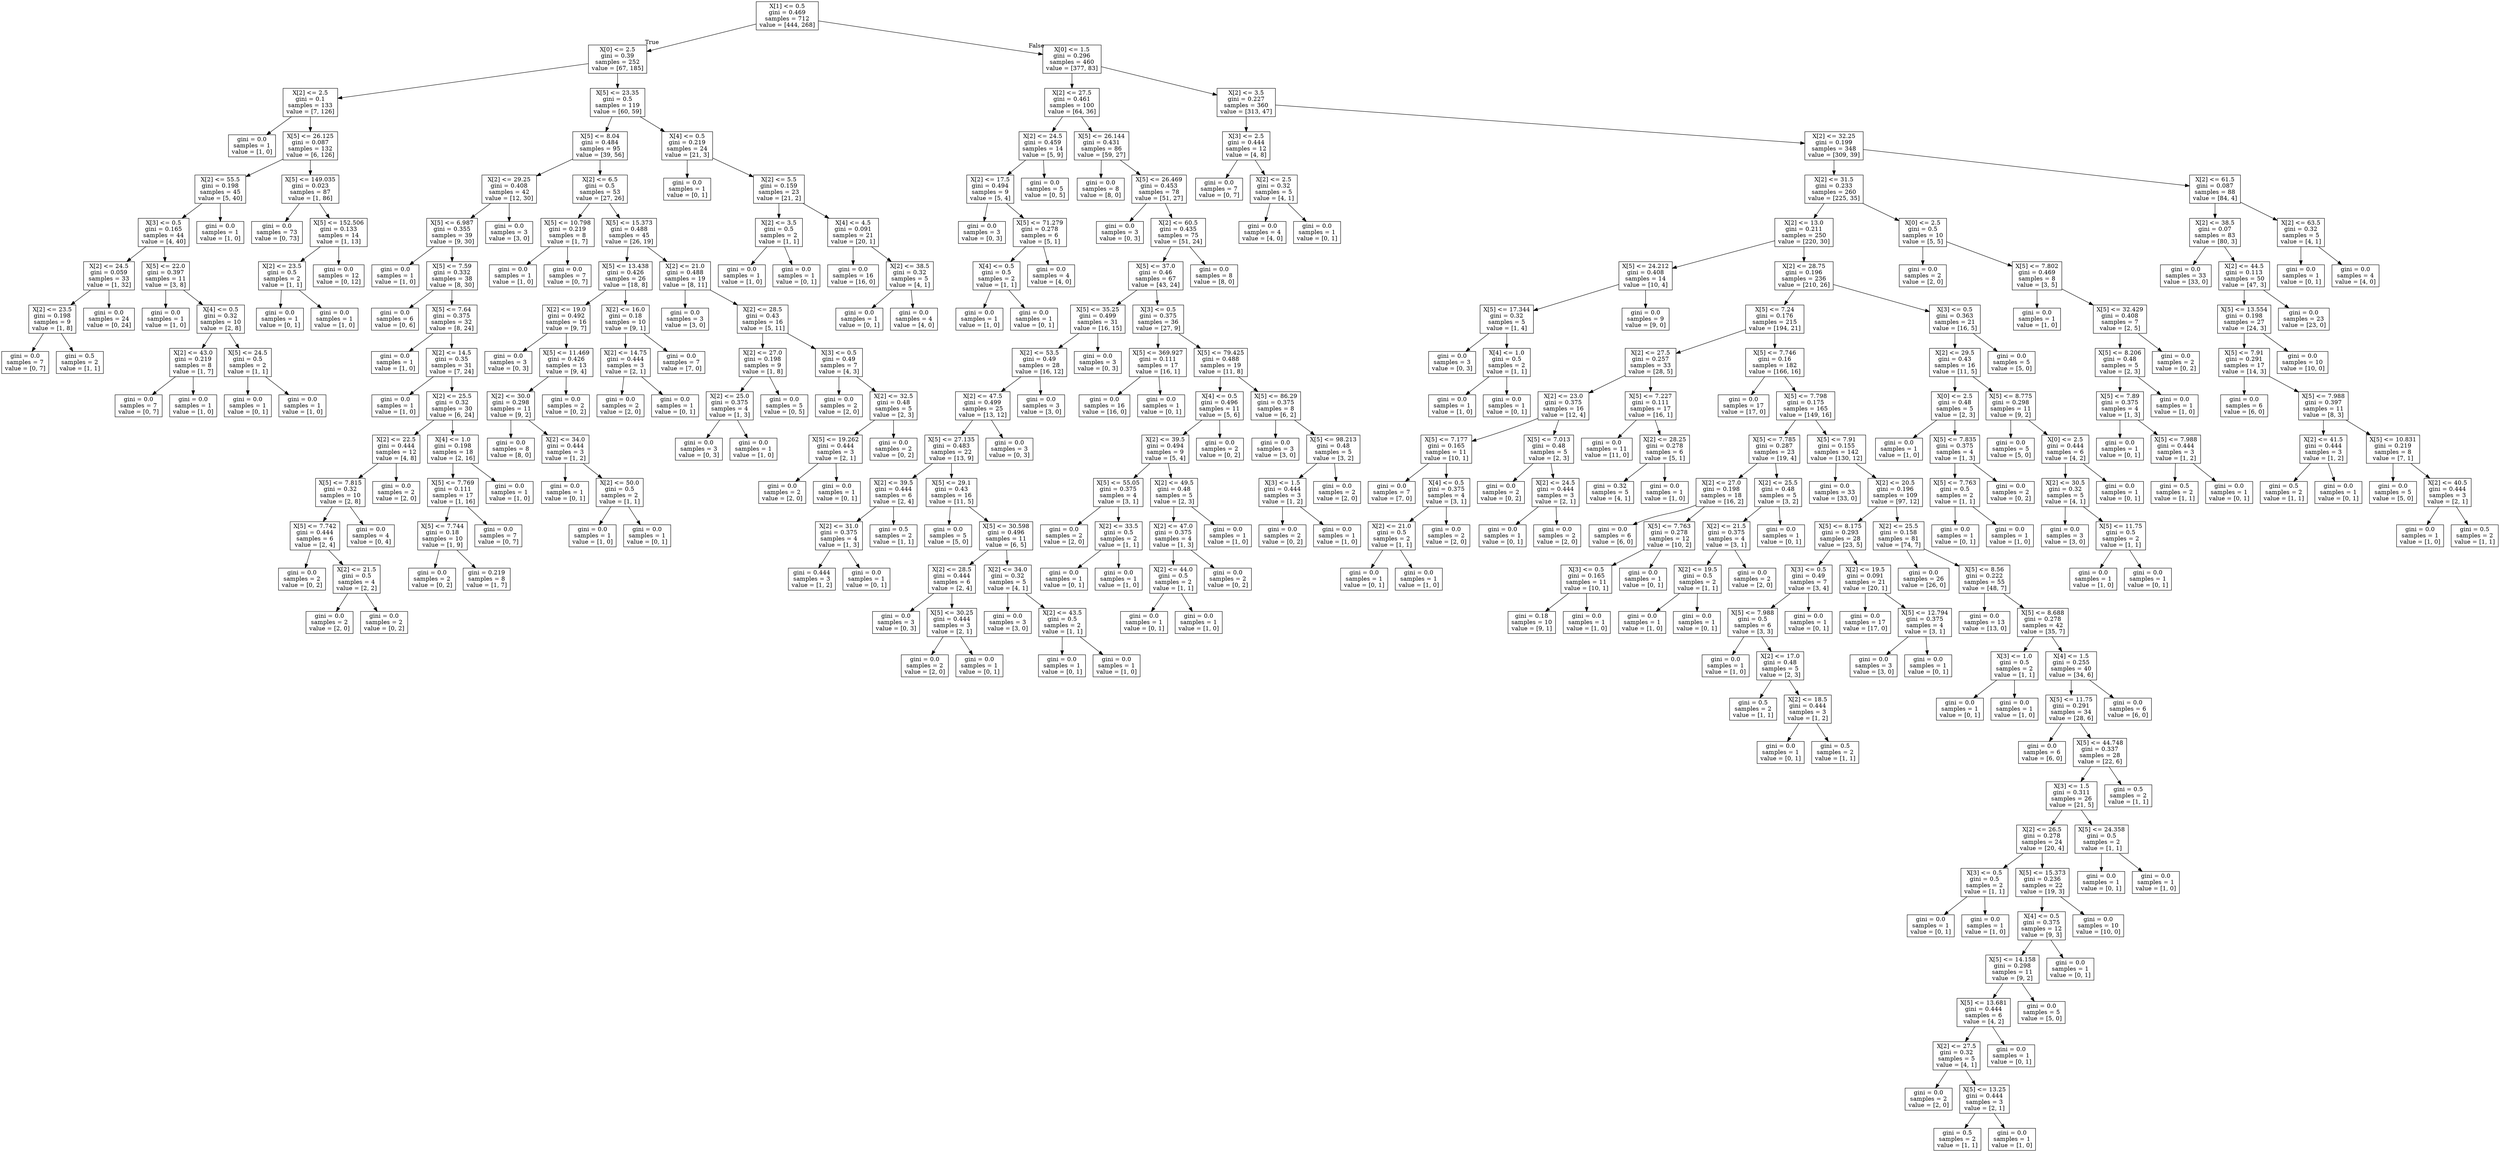 digraph Tree {
node [shape=box] ;
0 [label="X[1] <= 0.5\ngini = 0.469\nsamples = 712\nvalue = [444, 268]"] ;
1 [label="X[0] <= 2.5\ngini = 0.39\nsamples = 252\nvalue = [67, 185]"] ;
0 -> 1 [labeldistance=2.5, labelangle=45, headlabel="True"] ;
2 [label="X[2] <= 2.5\ngini = 0.1\nsamples = 133\nvalue = [7, 126]"] ;
1 -> 2 ;
3 [label="gini = 0.0\nsamples = 1\nvalue = [1, 0]"] ;
2 -> 3 ;
4 [label="X[5] <= 26.125\ngini = 0.087\nsamples = 132\nvalue = [6, 126]"] ;
2 -> 4 ;
5 [label="X[2] <= 55.5\ngini = 0.198\nsamples = 45\nvalue = [5, 40]"] ;
4 -> 5 ;
6 [label="X[3] <= 0.5\ngini = 0.165\nsamples = 44\nvalue = [4, 40]"] ;
5 -> 6 ;
7 [label="X[2] <= 24.5\ngini = 0.059\nsamples = 33\nvalue = [1, 32]"] ;
6 -> 7 ;
8 [label="X[2] <= 23.5\ngini = 0.198\nsamples = 9\nvalue = [1, 8]"] ;
7 -> 8 ;
9 [label="gini = 0.0\nsamples = 7\nvalue = [0, 7]"] ;
8 -> 9 ;
10 [label="gini = 0.5\nsamples = 2\nvalue = [1, 1]"] ;
8 -> 10 ;
11 [label="gini = 0.0\nsamples = 24\nvalue = [0, 24]"] ;
7 -> 11 ;
12 [label="X[5] <= 22.0\ngini = 0.397\nsamples = 11\nvalue = [3, 8]"] ;
6 -> 12 ;
13 [label="gini = 0.0\nsamples = 1\nvalue = [1, 0]"] ;
12 -> 13 ;
14 [label="X[4] <= 0.5\ngini = 0.32\nsamples = 10\nvalue = [2, 8]"] ;
12 -> 14 ;
15 [label="X[2] <= 43.0\ngini = 0.219\nsamples = 8\nvalue = [1, 7]"] ;
14 -> 15 ;
16 [label="gini = 0.0\nsamples = 7\nvalue = [0, 7]"] ;
15 -> 16 ;
17 [label="gini = 0.0\nsamples = 1\nvalue = [1, 0]"] ;
15 -> 17 ;
18 [label="X[5] <= 24.5\ngini = 0.5\nsamples = 2\nvalue = [1, 1]"] ;
14 -> 18 ;
19 [label="gini = 0.0\nsamples = 1\nvalue = [0, 1]"] ;
18 -> 19 ;
20 [label="gini = 0.0\nsamples = 1\nvalue = [1, 0]"] ;
18 -> 20 ;
21 [label="gini = 0.0\nsamples = 1\nvalue = [1, 0]"] ;
5 -> 21 ;
22 [label="X[5] <= 149.035\ngini = 0.023\nsamples = 87\nvalue = [1, 86]"] ;
4 -> 22 ;
23 [label="gini = 0.0\nsamples = 73\nvalue = [0, 73]"] ;
22 -> 23 ;
24 [label="X[5] <= 152.506\ngini = 0.133\nsamples = 14\nvalue = [1, 13]"] ;
22 -> 24 ;
25 [label="X[2] <= 23.5\ngini = 0.5\nsamples = 2\nvalue = [1, 1]"] ;
24 -> 25 ;
26 [label="gini = 0.0\nsamples = 1\nvalue = [0, 1]"] ;
25 -> 26 ;
27 [label="gini = 0.0\nsamples = 1\nvalue = [1, 0]"] ;
25 -> 27 ;
28 [label="gini = 0.0\nsamples = 12\nvalue = [0, 12]"] ;
24 -> 28 ;
29 [label="X[5] <= 23.35\ngini = 0.5\nsamples = 119\nvalue = [60, 59]"] ;
1 -> 29 ;
30 [label="X[5] <= 8.04\ngini = 0.484\nsamples = 95\nvalue = [39, 56]"] ;
29 -> 30 ;
31 [label="X[2] <= 29.25\ngini = 0.408\nsamples = 42\nvalue = [12, 30]"] ;
30 -> 31 ;
32 [label="X[5] <= 6.987\ngini = 0.355\nsamples = 39\nvalue = [9, 30]"] ;
31 -> 32 ;
33 [label="gini = 0.0\nsamples = 1\nvalue = [1, 0]"] ;
32 -> 33 ;
34 [label="X[5] <= 7.59\ngini = 0.332\nsamples = 38\nvalue = [8, 30]"] ;
32 -> 34 ;
35 [label="gini = 0.0\nsamples = 6\nvalue = [0, 6]"] ;
34 -> 35 ;
36 [label="X[5] <= 7.64\ngini = 0.375\nsamples = 32\nvalue = [8, 24]"] ;
34 -> 36 ;
37 [label="gini = 0.0\nsamples = 1\nvalue = [1, 0]"] ;
36 -> 37 ;
38 [label="X[2] <= 14.5\ngini = 0.35\nsamples = 31\nvalue = [7, 24]"] ;
36 -> 38 ;
39 [label="gini = 0.0\nsamples = 1\nvalue = [1, 0]"] ;
38 -> 39 ;
40 [label="X[2] <= 25.5\ngini = 0.32\nsamples = 30\nvalue = [6, 24]"] ;
38 -> 40 ;
41 [label="X[2] <= 22.5\ngini = 0.444\nsamples = 12\nvalue = [4, 8]"] ;
40 -> 41 ;
42 [label="X[5] <= 7.815\ngini = 0.32\nsamples = 10\nvalue = [2, 8]"] ;
41 -> 42 ;
43 [label="X[5] <= 7.742\ngini = 0.444\nsamples = 6\nvalue = [2, 4]"] ;
42 -> 43 ;
44 [label="gini = 0.0\nsamples = 2\nvalue = [0, 2]"] ;
43 -> 44 ;
45 [label="X[2] <= 21.5\ngini = 0.5\nsamples = 4\nvalue = [2, 2]"] ;
43 -> 45 ;
46 [label="gini = 0.0\nsamples = 2\nvalue = [2, 0]"] ;
45 -> 46 ;
47 [label="gini = 0.0\nsamples = 2\nvalue = [0, 2]"] ;
45 -> 47 ;
48 [label="gini = 0.0\nsamples = 4\nvalue = [0, 4]"] ;
42 -> 48 ;
49 [label="gini = 0.0\nsamples = 2\nvalue = [2, 0]"] ;
41 -> 49 ;
50 [label="X[4] <= 1.0\ngini = 0.198\nsamples = 18\nvalue = [2, 16]"] ;
40 -> 50 ;
51 [label="X[5] <= 7.769\ngini = 0.111\nsamples = 17\nvalue = [1, 16]"] ;
50 -> 51 ;
52 [label="X[5] <= 7.744\ngini = 0.18\nsamples = 10\nvalue = [1, 9]"] ;
51 -> 52 ;
53 [label="gini = 0.0\nsamples = 2\nvalue = [0, 2]"] ;
52 -> 53 ;
54 [label="gini = 0.219\nsamples = 8\nvalue = [1, 7]"] ;
52 -> 54 ;
55 [label="gini = 0.0\nsamples = 7\nvalue = [0, 7]"] ;
51 -> 55 ;
56 [label="gini = 0.0\nsamples = 1\nvalue = [1, 0]"] ;
50 -> 56 ;
57 [label="gini = 0.0\nsamples = 3\nvalue = [3, 0]"] ;
31 -> 57 ;
58 [label="X[2] <= 6.5\ngini = 0.5\nsamples = 53\nvalue = [27, 26]"] ;
30 -> 58 ;
59 [label="X[5] <= 10.798\ngini = 0.219\nsamples = 8\nvalue = [1, 7]"] ;
58 -> 59 ;
60 [label="gini = 0.0\nsamples = 1\nvalue = [1, 0]"] ;
59 -> 60 ;
61 [label="gini = 0.0\nsamples = 7\nvalue = [0, 7]"] ;
59 -> 61 ;
62 [label="X[5] <= 15.373\ngini = 0.488\nsamples = 45\nvalue = [26, 19]"] ;
58 -> 62 ;
63 [label="X[5] <= 13.438\ngini = 0.426\nsamples = 26\nvalue = [18, 8]"] ;
62 -> 63 ;
64 [label="X[2] <= 19.0\ngini = 0.492\nsamples = 16\nvalue = [9, 7]"] ;
63 -> 64 ;
65 [label="gini = 0.0\nsamples = 3\nvalue = [0, 3]"] ;
64 -> 65 ;
66 [label="X[5] <= 11.469\ngini = 0.426\nsamples = 13\nvalue = [9, 4]"] ;
64 -> 66 ;
67 [label="X[2] <= 30.0\ngini = 0.298\nsamples = 11\nvalue = [9, 2]"] ;
66 -> 67 ;
68 [label="gini = 0.0\nsamples = 8\nvalue = [8, 0]"] ;
67 -> 68 ;
69 [label="X[2] <= 34.0\ngini = 0.444\nsamples = 3\nvalue = [1, 2]"] ;
67 -> 69 ;
70 [label="gini = 0.0\nsamples = 1\nvalue = [0, 1]"] ;
69 -> 70 ;
71 [label="X[2] <= 50.0\ngini = 0.5\nsamples = 2\nvalue = [1, 1]"] ;
69 -> 71 ;
72 [label="gini = 0.0\nsamples = 1\nvalue = [1, 0]"] ;
71 -> 72 ;
73 [label="gini = 0.0\nsamples = 1\nvalue = [0, 1]"] ;
71 -> 73 ;
74 [label="gini = 0.0\nsamples = 2\nvalue = [0, 2]"] ;
66 -> 74 ;
75 [label="X[2] <= 16.0\ngini = 0.18\nsamples = 10\nvalue = [9, 1]"] ;
63 -> 75 ;
76 [label="X[2] <= 14.75\ngini = 0.444\nsamples = 3\nvalue = [2, 1]"] ;
75 -> 76 ;
77 [label="gini = 0.0\nsamples = 2\nvalue = [2, 0]"] ;
76 -> 77 ;
78 [label="gini = 0.0\nsamples = 1\nvalue = [0, 1]"] ;
76 -> 78 ;
79 [label="gini = 0.0\nsamples = 7\nvalue = [7, 0]"] ;
75 -> 79 ;
80 [label="X[2] <= 21.0\ngini = 0.488\nsamples = 19\nvalue = [8, 11]"] ;
62 -> 80 ;
81 [label="gini = 0.0\nsamples = 3\nvalue = [3, 0]"] ;
80 -> 81 ;
82 [label="X[2] <= 28.5\ngini = 0.43\nsamples = 16\nvalue = [5, 11]"] ;
80 -> 82 ;
83 [label="X[2] <= 27.0\ngini = 0.198\nsamples = 9\nvalue = [1, 8]"] ;
82 -> 83 ;
84 [label="X[2] <= 25.0\ngini = 0.375\nsamples = 4\nvalue = [1, 3]"] ;
83 -> 84 ;
85 [label="gini = 0.0\nsamples = 3\nvalue = [0, 3]"] ;
84 -> 85 ;
86 [label="gini = 0.0\nsamples = 1\nvalue = [1, 0]"] ;
84 -> 86 ;
87 [label="gini = 0.0\nsamples = 5\nvalue = [0, 5]"] ;
83 -> 87 ;
88 [label="X[3] <= 0.5\ngini = 0.49\nsamples = 7\nvalue = [4, 3]"] ;
82 -> 88 ;
89 [label="gini = 0.0\nsamples = 2\nvalue = [2, 0]"] ;
88 -> 89 ;
90 [label="X[2] <= 32.5\ngini = 0.48\nsamples = 5\nvalue = [2, 3]"] ;
88 -> 90 ;
91 [label="X[5] <= 19.262\ngini = 0.444\nsamples = 3\nvalue = [2, 1]"] ;
90 -> 91 ;
92 [label="gini = 0.0\nsamples = 2\nvalue = [2, 0]"] ;
91 -> 92 ;
93 [label="gini = 0.0\nsamples = 1\nvalue = [0, 1]"] ;
91 -> 93 ;
94 [label="gini = 0.0\nsamples = 2\nvalue = [0, 2]"] ;
90 -> 94 ;
95 [label="X[4] <= 0.5\ngini = 0.219\nsamples = 24\nvalue = [21, 3]"] ;
29 -> 95 ;
96 [label="gini = 0.0\nsamples = 1\nvalue = [0, 1]"] ;
95 -> 96 ;
97 [label="X[2] <= 5.5\ngini = 0.159\nsamples = 23\nvalue = [21, 2]"] ;
95 -> 97 ;
98 [label="X[2] <= 3.5\ngini = 0.5\nsamples = 2\nvalue = [1, 1]"] ;
97 -> 98 ;
99 [label="gini = 0.0\nsamples = 1\nvalue = [1, 0]"] ;
98 -> 99 ;
100 [label="gini = 0.0\nsamples = 1\nvalue = [0, 1]"] ;
98 -> 100 ;
101 [label="X[4] <= 4.5\ngini = 0.091\nsamples = 21\nvalue = [20, 1]"] ;
97 -> 101 ;
102 [label="gini = 0.0\nsamples = 16\nvalue = [16, 0]"] ;
101 -> 102 ;
103 [label="X[2] <= 38.5\ngini = 0.32\nsamples = 5\nvalue = [4, 1]"] ;
101 -> 103 ;
104 [label="gini = 0.0\nsamples = 1\nvalue = [0, 1]"] ;
103 -> 104 ;
105 [label="gini = 0.0\nsamples = 4\nvalue = [4, 0]"] ;
103 -> 105 ;
106 [label="X[0] <= 1.5\ngini = 0.296\nsamples = 460\nvalue = [377, 83]"] ;
0 -> 106 [labeldistance=2.5, labelangle=-45, headlabel="False"] ;
107 [label="X[2] <= 27.5\ngini = 0.461\nsamples = 100\nvalue = [64, 36]"] ;
106 -> 107 ;
108 [label="X[2] <= 24.5\ngini = 0.459\nsamples = 14\nvalue = [5, 9]"] ;
107 -> 108 ;
109 [label="X[2] <= 17.5\ngini = 0.494\nsamples = 9\nvalue = [5, 4]"] ;
108 -> 109 ;
110 [label="gini = 0.0\nsamples = 3\nvalue = [0, 3]"] ;
109 -> 110 ;
111 [label="X[5] <= 71.279\ngini = 0.278\nsamples = 6\nvalue = [5, 1]"] ;
109 -> 111 ;
112 [label="X[4] <= 0.5\ngini = 0.5\nsamples = 2\nvalue = [1, 1]"] ;
111 -> 112 ;
113 [label="gini = 0.0\nsamples = 1\nvalue = [1, 0]"] ;
112 -> 113 ;
114 [label="gini = 0.0\nsamples = 1\nvalue = [0, 1]"] ;
112 -> 114 ;
115 [label="gini = 0.0\nsamples = 4\nvalue = [4, 0]"] ;
111 -> 115 ;
116 [label="gini = 0.0\nsamples = 5\nvalue = [0, 5]"] ;
108 -> 116 ;
117 [label="X[5] <= 26.144\ngini = 0.431\nsamples = 86\nvalue = [59, 27]"] ;
107 -> 117 ;
118 [label="gini = 0.0\nsamples = 8\nvalue = [8, 0]"] ;
117 -> 118 ;
119 [label="X[5] <= 26.469\ngini = 0.453\nsamples = 78\nvalue = [51, 27]"] ;
117 -> 119 ;
120 [label="gini = 0.0\nsamples = 3\nvalue = [0, 3]"] ;
119 -> 120 ;
121 [label="X[2] <= 60.5\ngini = 0.435\nsamples = 75\nvalue = [51, 24]"] ;
119 -> 121 ;
122 [label="X[5] <= 37.0\ngini = 0.46\nsamples = 67\nvalue = [43, 24]"] ;
121 -> 122 ;
123 [label="X[5] <= 35.25\ngini = 0.499\nsamples = 31\nvalue = [16, 15]"] ;
122 -> 123 ;
124 [label="X[2] <= 53.5\ngini = 0.49\nsamples = 28\nvalue = [16, 12]"] ;
123 -> 124 ;
125 [label="X[2] <= 47.5\ngini = 0.499\nsamples = 25\nvalue = [13, 12]"] ;
124 -> 125 ;
126 [label="X[5] <= 27.135\ngini = 0.483\nsamples = 22\nvalue = [13, 9]"] ;
125 -> 126 ;
127 [label="X[2] <= 39.5\ngini = 0.444\nsamples = 6\nvalue = [2, 4]"] ;
126 -> 127 ;
128 [label="X[2] <= 31.0\ngini = 0.375\nsamples = 4\nvalue = [1, 3]"] ;
127 -> 128 ;
129 [label="gini = 0.444\nsamples = 3\nvalue = [1, 2]"] ;
128 -> 129 ;
130 [label="gini = 0.0\nsamples = 1\nvalue = [0, 1]"] ;
128 -> 130 ;
131 [label="gini = 0.5\nsamples = 2\nvalue = [1, 1]"] ;
127 -> 131 ;
132 [label="X[5] <= 29.1\ngini = 0.43\nsamples = 16\nvalue = [11, 5]"] ;
126 -> 132 ;
133 [label="gini = 0.0\nsamples = 5\nvalue = [5, 0]"] ;
132 -> 133 ;
134 [label="X[5] <= 30.598\ngini = 0.496\nsamples = 11\nvalue = [6, 5]"] ;
132 -> 134 ;
135 [label="X[2] <= 28.5\ngini = 0.444\nsamples = 6\nvalue = [2, 4]"] ;
134 -> 135 ;
136 [label="gini = 0.0\nsamples = 3\nvalue = [0, 3]"] ;
135 -> 136 ;
137 [label="X[5] <= 30.25\ngini = 0.444\nsamples = 3\nvalue = [2, 1]"] ;
135 -> 137 ;
138 [label="gini = 0.0\nsamples = 2\nvalue = [2, 0]"] ;
137 -> 138 ;
139 [label="gini = 0.0\nsamples = 1\nvalue = [0, 1]"] ;
137 -> 139 ;
140 [label="X[2] <= 34.0\ngini = 0.32\nsamples = 5\nvalue = [4, 1]"] ;
134 -> 140 ;
141 [label="gini = 0.0\nsamples = 3\nvalue = [3, 0]"] ;
140 -> 141 ;
142 [label="X[2] <= 43.5\ngini = 0.5\nsamples = 2\nvalue = [1, 1]"] ;
140 -> 142 ;
143 [label="gini = 0.0\nsamples = 1\nvalue = [0, 1]"] ;
142 -> 143 ;
144 [label="gini = 0.0\nsamples = 1\nvalue = [1, 0]"] ;
142 -> 144 ;
145 [label="gini = 0.0\nsamples = 3\nvalue = [0, 3]"] ;
125 -> 145 ;
146 [label="gini = 0.0\nsamples = 3\nvalue = [3, 0]"] ;
124 -> 146 ;
147 [label="gini = 0.0\nsamples = 3\nvalue = [0, 3]"] ;
123 -> 147 ;
148 [label="X[3] <= 0.5\ngini = 0.375\nsamples = 36\nvalue = [27, 9]"] ;
122 -> 148 ;
149 [label="X[5] <= 369.927\ngini = 0.111\nsamples = 17\nvalue = [16, 1]"] ;
148 -> 149 ;
150 [label="gini = 0.0\nsamples = 16\nvalue = [16, 0]"] ;
149 -> 150 ;
151 [label="gini = 0.0\nsamples = 1\nvalue = [0, 1]"] ;
149 -> 151 ;
152 [label="X[5] <= 79.425\ngini = 0.488\nsamples = 19\nvalue = [11, 8]"] ;
148 -> 152 ;
153 [label="X[4] <= 0.5\ngini = 0.496\nsamples = 11\nvalue = [5, 6]"] ;
152 -> 153 ;
154 [label="X[2] <= 39.5\ngini = 0.494\nsamples = 9\nvalue = [5, 4]"] ;
153 -> 154 ;
155 [label="X[5] <= 55.05\ngini = 0.375\nsamples = 4\nvalue = [3, 1]"] ;
154 -> 155 ;
156 [label="gini = 0.0\nsamples = 2\nvalue = [2, 0]"] ;
155 -> 156 ;
157 [label="X[2] <= 33.5\ngini = 0.5\nsamples = 2\nvalue = [1, 1]"] ;
155 -> 157 ;
158 [label="gini = 0.0\nsamples = 1\nvalue = [0, 1]"] ;
157 -> 158 ;
159 [label="gini = 0.0\nsamples = 1\nvalue = [1, 0]"] ;
157 -> 159 ;
160 [label="X[2] <= 49.5\ngini = 0.48\nsamples = 5\nvalue = [2, 3]"] ;
154 -> 160 ;
161 [label="X[2] <= 47.0\ngini = 0.375\nsamples = 4\nvalue = [1, 3]"] ;
160 -> 161 ;
162 [label="X[2] <= 44.0\ngini = 0.5\nsamples = 2\nvalue = [1, 1]"] ;
161 -> 162 ;
163 [label="gini = 0.0\nsamples = 1\nvalue = [0, 1]"] ;
162 -> 163 ;
164 [label="gini = 0.0\nsamples = 1\nvalue = [1, 0]"] ;
162 -> 164 ;
165 [label="gini = 0.0\nsamples = 2\nvalue = [0, 2]"] ;
161 -> 165 ;
166 [label="gini = 0.0\nsamples = 1\nvalue = [1, 0]"] ;
160 -> 166 ;
167 [label="gini = 0.0\nsamples = 2\nvalue = [0, 2]"] ;
153 -> 167 ;
168 [label="X[5] <= 86.29\ngini = 0.375\nsamples = 8\nvalue = [6, 2]"] ;
152 -> 168 ;
169 [label="gini = 0.0\nsamples = 3\nvalue = [3, 0]"] ;
168 -> 169 ;
170 [label="X[5] <= 98.213\ngini = 0.48\nsamples = 5\nvalue = [3, 2]"] ;
168 -> 170 ;
171 [label="X[3] <= 1.5\ngini = 0.444\nsamples = 3\nvalue = [1, 2]"] ;
170 -> 171 ;
172 [label="gini = 0.0\nsamples = 2\nvalue = [0, 2]"] ;
171 -> 172 ;
173 [label="gini = 0.0\nsamples = 1\nvalue = [1, 0]"] ;
171 -> 173 ;
174 [label="gini = 0.0\nsamples = 2\nvalue = [2, 0]"] ;
170 -> 174 ;
175 [label="gini = 0.0\nsamples = 8\nvalue = [8, 0]"] ;
121 -> 175 ;
176 [label="X[2] <= 3.5\ngini = 0.227\nsamples = 360\nvalue = [313, 47]"] ;
106 -> 176 ;
177 [label="X[3] <= 2.5\ngini = 0.444\nsamples = 12\nvalue = [4, 8]"] ;
176 -> 177 ;
178 [label="gini = 0.0\nsamples = 7\nvalue = [0, 7]"] ;
177 -> 178 ;
179 [label="X[2] <= 2.5\ngini = 0.32\nsamples = 5\nvalue = [4, 1]"] ;
177 -> 179 ;
180 [label="gini = 0.0\nsamples = 4\nvalue = [4, 0]"] ;
179 -> 180 ;
181 [label="gini = 0.0\nsamples = 1\nvalue = [0, 1]"] ;
179 -> 181 ;
182 [label="X[2] <= 32.25\ngini = 0.199\nsamples = 348\nvalue = [309, 39]"] ;
176 -> 182 ;
183 [label="X[2] <= 31.5\ngini = 0.233\nsamples = 260\nvalue = [225, 35]"] ;
182 -> 183 ;
184 [label="X[2] <= 13.0\ngini = 0.211\nsamples = 250\nvalue = [220, 30]"] ;
183 -> 184 ;
185 [label="X[5] <= 24.212\ngini = 0.408\nsamples = 14\nvalue = [10, 4]"] ;
184 -> 185 ;
186 [label="X[5] <= 17.344\ngini = 0.32\nsamples = 5\nvalue = [1, 4]"] ;
185 -> 186 ;
187 [label="gini = 0.0\nsamples = 3\nvalue = [0, 3]"] ;
186 -> 187 ;
188 [label="X[4] <= 1.0\ngini = 0.5\nsamples = 2\nvalue = [1, 1]"] ;
186 -> 188 ;
189 [label="gini = 0.0\nsamples = 1\nvalue = [1, 0]"] ;
188 -> 189 ;
190 [label="gini = 0.0\nsamples = 1\nvalue = [0, 1]"] ;
188 -> 190 ;
191 [label="gini = 0.0\nsamples = 9\nvalue = [9, 0]"] ;
185 -> 191 ;
192 [label="X[2] <= 28.75\ngini = 0.196\nsamples = 236\nvalue = [210, 26]"] ;
184 -> 192 ;
193 [label="X[5] <= 7.24\ngini = 0.176\nsamples = 215\nvalue = [194, 21]"] ;
192 -> 193 ;
194 [label="X[2] <= 27.5\ngini = 0.257\nsamples = 33\nvalue = [28, 5]"] ;
193 -> 194 ;
195 [label="X[2] <= 23.0\ngini = 0.375\nsamples = 16\nvalue = [12, 4]"] ;
194 -> 195 ;
196 [label="X[5] <= 7.177\ngini = 0.165\nsamples = 11\nvalue = [10, 1]"] ;
195 -> 196 ;
197 [label="gini = 0.0\nsamples = 7\nvalue = [7, 0]"] ;
196 -> 197 ;
198 [label="X[4] <= 0.5\ngini = 0.375\nsamples = 4\nvalue = [3, 1]"] ;
196 -> 198 ;
199 [label="X[2] <= 21.0\ngini = 0.5\nsamples = 2\nvalue = [1, 1]"] ;
198 -> 199 ;
200 [label="gini = 0.0\nsamples = 1\nvalue = [0, 1]"] ;
199 -> 200 ;
201 [label="gini = 0.0\nsamples = 1\nvalue = [1, 0]"] ;
199 -> 201 ;
202 [label="gini = 0.0\nsamples = 2\nvalue = [2, 0]"] ;
198 -> 202 ;
203 [label="X[5] <= 7.013\ngini = 0.48\nsamples = 5\nvalue = [2, 3]"] ;
195 -> 203 ;
204 [label="gini = 0.0\nsamples = 2\nvalue = [0, 2]"] ;
203 -> 204 ;
205 [label="X[2] <= 24.5\ngini = 0.444\nsamples = 3\nvalue = [2, 1]"] ;
203 -> 205 ;
206 [label="gini = 0.0\nsamples = 1\nvalue = [0, 1]"] ;
205 -> 206 ;
207 [label="gini = 0.0\nsamples = 2\nvalue = [2, 0]"] ;
205 -> 207 ;
208 [label="X[5] <= 7.227\ngini = 0.111\nsamples = 17\nvalue = [16, 1]"] ;
194 -> 208 ;
209 [label="gini = 0.0\nsamples = 11\nvalue = [11, 0]"] ;
208 -> 209 ;
210 [label="X[2] <= 28.25\ngini = 0.278\nsamples = 6\nvalue = [5, 1]"] ;
208 -> 210 ;
211 [label="gini = 0.32\nsamples = 5\nvalue = [4, 1]"] ;
210 -> 211 ;
212 [label="gini = 0.0\nsamples = 1\nvalue = [1, 0]"] ;
210 -> 212 ;
213 [label="X[5] <= 7.746\ngini = 0.16\nsamples = 182\nvalue = [166, 16]"] ;
193 -> 213 ;
214 [label="gini = 0.0\nsamples = 17\nvalue = [17, 0]"] ;
213 -> 214 ;
215 [label="X[5] <= 7.798\ngini = 0.175\nsamples = 165\nvalue = [149, 16]"] ;
213 -> 215 ;
216 [label="X[5] <= 7.785\ngini = 0.287\nsamples = 23\nvalue = [19, 4]"] ;
215 -> 216 ;
217 [label="X[2] <= 27.0\ngini = 0.198\nsamples = 18\nvalue = [16, 2]"] ;
216 -> 217 ;
218 [label="gini = 0.0\nsamples = 6\nvalue = [6, 0]"] ;
217 -> 218 ;
219 [label="X[5] <= 7.763\ngini = 0.278\nsamples = 12\nvalue = [10, 2]"] ;
217 -> 219 ;
220 [label="X[3] <= 0.5\ngini = 0.165\nsamples = 11\nvalue = [10, 1]"] ;
219 -> 220 ;
221 [label="gini = 0.18\nsamples = 10\nvalue = [9, 1]"] ;
220 -> 221 ;
222 [label="gini = 0.0\nsamples = 1\nvalue = [1, 0]"] ;
220 -> 222 ;
223 [label="gini = 0.0\nsamples = 1\nvalue = [0, 1]"] ;
219 -> 223 ;
224 [label="X[2] <= 25.5\ngini = 0.48\nsamples = 5\nvalue = [3, 2]"] ;
216 -> 224 ;
225 [label="X[2] <= 21.5\ngini = 0.375\nsamples = 4\nvalue = [3, 1]"] ;
224 -> 225 ;
226 [label="X[2] <= 19.5\ngini = 0.5\nsamples = 2\nvalue = [1, 1]"] ;
225 -> 226 ;
227 [label="gini = 0.0\nsamples = 1\nvalue = [1, 0]"] ;
226 -> 227 ;
228 [label="gini = 0.0\nsamples = 1\nvalue = [0, 1]"] ;
226 -> 228 ;
229 [label="gini = 0.0\nsamples = 2\nvalue = [2, 0]"] ;
225 -> 229 ;
230 [label="gini = 0.0\nsamples = 1\nvalue = [0, 1]"] ;
224 -> 230 ;
231 [label="X[5] <= 7.91\ngini = 0.155\nsamples = 142\nvalue = [130, 12]"] ;
215 -> 231 ;
232 [label="gini = 0.0\nsamples = 33\nvalue = [33, 0]"] ;
231 -> 232 ;
233 [label="X[2] <= 20.5\ngini = 0.196\nsamples = 109\nvalue = [97, 12]"] ;
231 -> 233 ;
234 [label="X[5] <= 8.175\ngini = 0.293\nsamples = 28\nvalue = [23, 5]"] ;
233 -> 234 ;
235 [label="X[3] <= 0.5\ngini = 0.49\nsamples = 7\nvalue = [3, 4]"] ;
234 -> 235 ;
236 [label="X[5] <= 7.988\ngini = 0.5\nsamples = 6\nvalue = [3, 3]"] ;
235 -> 236 ;
237 [label="gini = 0.0\nsamples = 1\nvalue = [1, 0]"] ;
236 -> 237 ;
238 [label="X[2] <= 17.0\ngini = 0.48\nsamples = 5\nvalue = [2, 3]"] ;
236 -> 238 ;
239 [label="gini = 0.5\nsamples = 2\nvalue = [1, 1]"] ;
238 -> 239 ;
240 [label="X[2] <= 18.5\ngini = 0.444\nsamples = 3\nvalue = [1, 2]"] ;
238 -> 240 ;
241 [label="gini = 0.0\nsamples = 1\nvalue = [0, 1]"] ;
240 -> 241 ;
242 [label="gini = 0.5\nsamples = 2\nvalue = [1, 1]"] ;
240 -> 242 ;
243 [label="gini = 0.0\nsamples = 1\nvalue = [0, 1]"] ;
235 -> 243 ;
244 [label="X[2] <= 19.5\ngini = 0.091\nsamples = 21\nvalue = [20, 1]"] ;
234 -> 244 ;
245 [label="gini = 0.0\nsamples = 17\nvalue = [17, 0]"] ;
244 -> 245 ;
246 [label="X[5] <= 12.794\ngini = 0.375\nsamples = 4\nvalue = [3, 1]"] ;
244 -> 246 ;
247 [label="gini = 0.0\nsamples = 3\nvalue = [3, 0]"] ;
246 -> 247 ;
248 [label="gini = 0.0\nsamples = 1\nvalue = [0, 1]"] ;
246 -> 248 ;
249 [label="X[2] <= 25.5\ngini = 0.158\nsamples = 81\nvalue = [74, 7]"] ;
233 -> 249 ;
250 [label="gini = 0.0\nsamples = 26\nvalue = [26, 0]"] ;
249 -> 250 ;
251 [label="X[5] <= 8.56\ngini = 0.222\nsamples = 55\nvalue = [48, 7]"] ;
249 -> 251 ;
252 [label="gini = 0.0\nsamples = 13\nvalue = [13, 0]"] ;
251 -> 252 ;
253 [label="X[5] <= 8.688\ngini = 0.278\nsamples = 42\nvalue = [35, 7]"] ;
251 -> 253 ;
254 [label="X[3] <= 1.0\ngini = 0.5\nsamples = 2\nvalue = [1, 1]"] ;
253 -> 254 ;
255 [label="gini = 0.0\nsamples = 1\nvalue = [0, 1]"] ;
254 -> 255 ;
256 [label="gini = 0.0\nsamples = 1\nvalue = [1, 0]"] ;
254 -> 256 ;
257 [label="X[4] <= 1.5\ngini = 0.255\nsamples = 40\nvalue = [34, 6]"] ;
253 -> 257 ;
258 [label="X[5] <= 11.75\ngini = 0.291\nsamples = 34\nvalue = [28, 6]"] ;
257 -> 258 ;
259 [label="gini = 0.0\nsamples = 6\nvalue = [6, 0]"] ;
258 -> 259 ;
260 [label="X[5] <= 44.748\ngini = 0.337\nsamples = 28\nvalue = [22, 6]"] ;
258 -> 260 ;
261 [label="X[3] <= 1.5\ngini = 0.311\nsamples = 26\nvalue = [21, 5]"] ;
260 -> 261 ;
262 [label="X[2] <= 26.5\ngini = 0.278\nsamples = 24\nvalue = [20, 4]"] ;
261 -> 262 ;
263 [label="X[3] <= 0.5\ngini = 0.5\nsamples = 2\nvalue = [1, 1]"] ;
262 -> 263 ;
264 [label="gini = 0.0\nsamples = 1\nvalue = [0, 1]"] ;
263 -> 264 ;
265 [label="gini = 0.0\nsamples = 1\nvalue = [1, 0]"] ;
263 -> 265 ;
266 [label="X[5] <= 15.373\ngini = 0.236\nsamples = 22\nvalue = [19, 3]"] ;
262 -> 266 ;
267 [label="X[4] <= 0.5\ngini = 0.375\nsamples = 12\nvalue = [9, 3]"] ;
266 -> 267 ;
268 [label="X[5] <= 14.158\ngini = 0.298\nsamples = 11\nvalue = [9, 2]"] ;
267 -> 268 ;
269 [label="X[5] <= 13.681\ngini = 0.444\nsamples = 6\nvalue = [4, 2]"] ;
268 -> 269 ;
270 [label="X[2] <= 27.5\ngini = 0.32\nsamples = 5\nvalue = [4, 1]"] ;
269 -> 270 ;
271 [label="gini = 0.0\nsamples = 2\nvalue = [2, 0]"] ;
270 -> 271 ;
272 [label="X[5] <= 13.25\ngini = 0.444\nsamples = 3\nvalue = [2, 1]"] ;
270 -> 272 ;
273 [label="gini = 0.5\nsamples = 2\nvalue = [1, 1]"] ;
272 -> 273 ;
274 [label="gini = 0.0\nsamples = 1\nvalue = [1, 0]"] ;
272 -> 274 ;
275 [label="gini = 0.0\nsamples = 1\nvalue = [0, 1]"] ;
269 -> 275 ;
276 [label="gini = 0.0\nsamples = 5\nvalue = [5, 0]"] ;
268 -> 276 ;
277 [label="gini = 0.0\nsamples = 1\nvalue = [0, 1]"] ;
267 -> 277 ;
278 [label="gini = 0.0\nsamples = 10\nvalue = [10, 0]"] ;
266 -> 278 ;
279 [label="X[5] <= 24.358\ngini = 0.5\nsamples = 2\nvalue = [1, 1]"] ;
261 -> 279 ;
280 [label="gini = 0.0\nsamples = 1\nvalue = [0, 1]"] ;
279 -> 280 ;
281 [label="gini = 0.0\nsamples = 1\nvalue = [1, 0]"] ;
279 -> 281 ;
282 [label="gini = 0.5\nsamples = 2\nvalue = [1, 1]"] ;
260 -> 282 ;
283 [label="gini = 0.0\nsamples = 6\nvalue = [6, 0]"] ;
257 -> 283 ;
284 [label="X[3] <= 0.5\ngini = 0.363\nsamples = 21\nvalue = [16, 5]"] ;
192 -> 284 ;
285 [label="X[2] <= 29.5\ngini = 0.43\nsamples = 16\nvalue = [11, 5]"] ;
284 -> 285 ;
286 [label="X[0] <= 2.5\ngini = 0.48\nsamples = 5\nvalue = [2, 3]"] ;
285 -> 286 ;
287 [label="gini = 0.0\nsamples = 1\nvalue = [1, 0]"] ;
286 -> 287 ;
288 [label="X[5] <= 7.835\ngini = 0.375\nsamples = 4\nvalue = [1, 3]"] ;
286 -> 288 ;
289 [label="X[5] <= 7.763\ngini = 0.5\nsamples = 2\nvalue = [1, 1]"] ;
288 -> 289 ;
290 [label="gini = 0.0\nsamples = 1\nvalue = [0, 1]"] ;
289 -> 290 ;
291 [label="gini = 0.0\nsamples = 1\nvalue = [1, 0]"] ;
289 -> 291 ;
292 [label="gini = 0.0\nsamples = 2\nvalue = [0, 2]"] ;
288 -> 292 ;
293 [label="X[5] <= 8.775\ngini = 0.298\nsamples = 11\nvalue = [9, 2]"] ;
285 -> 293 ;
294 [label="gini = 0.0\nsamples = 5\nvalue = [5, 0]"] ;
293 -> 294 ;
295 [label="X[0] <= 2.5\ngini = 0.444\nsamples = 6\nvalue = [4, 2]"] ;
293 -> 295 ;
296 [label="X[2] <= 30.5\ngini = 0.32\nsamples = 5\nvalue = [4, 1]"] ;
295 -> 296 ;
297 [label="gini = 0.0\nsamples = 3\nvalue = [3, 0]"] ;
296 -> 297 ;
298 [label="X[5] <= 11.75\ngini = 0.5\nsamples = 2\nvalue = [1, 1]"] ;
296 -> 298 ;
299 [label="gini = 0.0\nsamples = 1\nvalue = [1, 0]"] ;
298 -> 299 ;
300 [label="gini = 0.0\nsamples = 1\nvalue = [0, 1]"] ;
298 -> 300 ;
301 [label="gini = 0.0\nsamples = 1\nvalue = [0, 1]"] ;
295 -> 301 ;
302 [label="gini = 0.0\nsamples = 5\nvalue = [5, 0]"] ;
284 -> 302 ;
303 [label="X[0] <= 2.5\ngini = 0.5\nsamples = 10\nvalue = [5, 5]"] ;
183 -> 303 ;
304 [label="gini = 0.0\nsamples = 2\nvalue = [2, 0]"] ;
303 -> 304 ;
305 [label="X[5] <= 7.802\ngini = 0.469\nsamples = 8\nvalue = [3, 5]"] ;
303 -> 305 ;
306 [label="gini = 0.0\nsamples = 1\nvalue = [1, 0]"] ;
305 -> 306 ;
307 [label="X[5] <= 32.429\ngini = 0.408\nsamples = 7\nvalue = [2, 5]"] ;
305 -> 307 ;
308 [label="X[5] <= 8.206\ngini = 0.48\nsamples = 5\nvalue = [2, 3]"] ;
307 -> 308 ;
309 [label="X[5] <= 7.89\ngini = 0.375\nsamples = 4\nvalue = [1, 3]"] ;
308 -> 309 ;
310 [label="gini = 0.0\nsamples = 1\nvalue = [0, 1]"] ;
309 -> 310 ;
311 [label="X[5] <= 7.988\ngini = 0.444\nsamples = 3\nvalue = [1, 2]"] ;
309 -> 311 ;
312 [label="gini = 0.5\nsamples = 2\nvalue = [1, 1]"] ;
311 -> 312 ;
313 [label="gini = 0.0\nsamples = 1\nvalue = [0, 1]"] ;
311 -> 313 ;
314 [label="gini = 0.0\nsamples = 1\nvalue = [1, 0]"] ;
308 -> 314 ;
315 [label="gini = 0.0\nsamples = 2\nvalue = [0, 2]"] ;
307 -> 315 ;
316 [label="X[2] <= 61.5\ngini = 0.087\nsamples = 88\nvalue = [84, 4]"] ;
182 -> 316 ;
317 [label="X[2] <= 38.5\ngini = 0.07\nsamples = 83\nvalue = [80, 3]"] ;
316 -> 317 ;
318 [label="gini = 0.0\nsamples = 33\nvalue = [33, 0]"] ;
317 -> 318 ;
319 [label="X[2] <= 44.5\ngini = 0.113\nsamples = 50\nvalue = [47, 3]"] ;
317 -> 319 ;
320 [label="X[5] <= 13.554\ngini = 0.198\nsamples = 27\nvalue = [24, 3]"] ;
319 -> 320 ;
321 [label="X[5] <= 7.91\ngini = 0.291\nsamples = 17\nvalue = [14, 3]"] ;
320 -> 321 ;
322 [label="gini = 0.0\nsamples = 6\nvalue = [6, 0]"] ;
321 -> 322 ;
323 [label="X[5] <= 7.988\ngini = 0.397\nsamples = 11\nvalue = [8, 3]"] ;
321 -> 323 ;
324 [label="X[2] <= 41.5\ngini = 0.444\nsamples = 3\nvalue = [1, 2]"] ;
323 -> 324 ;
325 [label="gini = 0.5\nsamples = 2\nvalue = [1, 1]"] ;
324 -> 325 ;
326 [label="gini = 0.0\nsamples = 1\nvalue = [0, 1]"] ;
324 -> 326 ;
327 [label="X[5] <= 10.831\ngini = 0.219\nsamples = 8\nvalue = [7, 1]"] ;
323 -> 327 ;
328 [label="gini = 0.0\nsamples = 5\nvalue = [5, 0]"] ;
327 -> 328 ;
329 [label="X[2] <= 40.5\ngini = 0.444\nsamples = 3\nvalue = [2, 1]"] ;
327 -> 329 ;
330 [label="gini = 0.0\nsamples = 1\nvalue = [1, 0]"] ;
329 -> 330 ;
331 [label="gini = 0.5\nsamples = 2\nvalue = [1, 1]"] ;
329 -> 331 ;
332 [label="gini = 0.0\nsamples = 10\nvalue = [10, 0]"] ;
320 -> 332 ;
333 [label="gini = 0.0\nsamples = 23\nvalue = [23, 0]"] ;
319 -> 333 ;
334 [label="X[2] <= 63.5\ngini = 0.32\nsamples = 5\nvalue = [4, 1]"] ;
316 -> 334 ;
335 [label="gini = 0.0\nsamples = 1\nvalue = [0, 1]"] ;
334 -> 335 ;
336 [label="gini = 0.0\nsamples = 4\nvalue = [4, 0]"] ;
334 -> 336 ;
}
